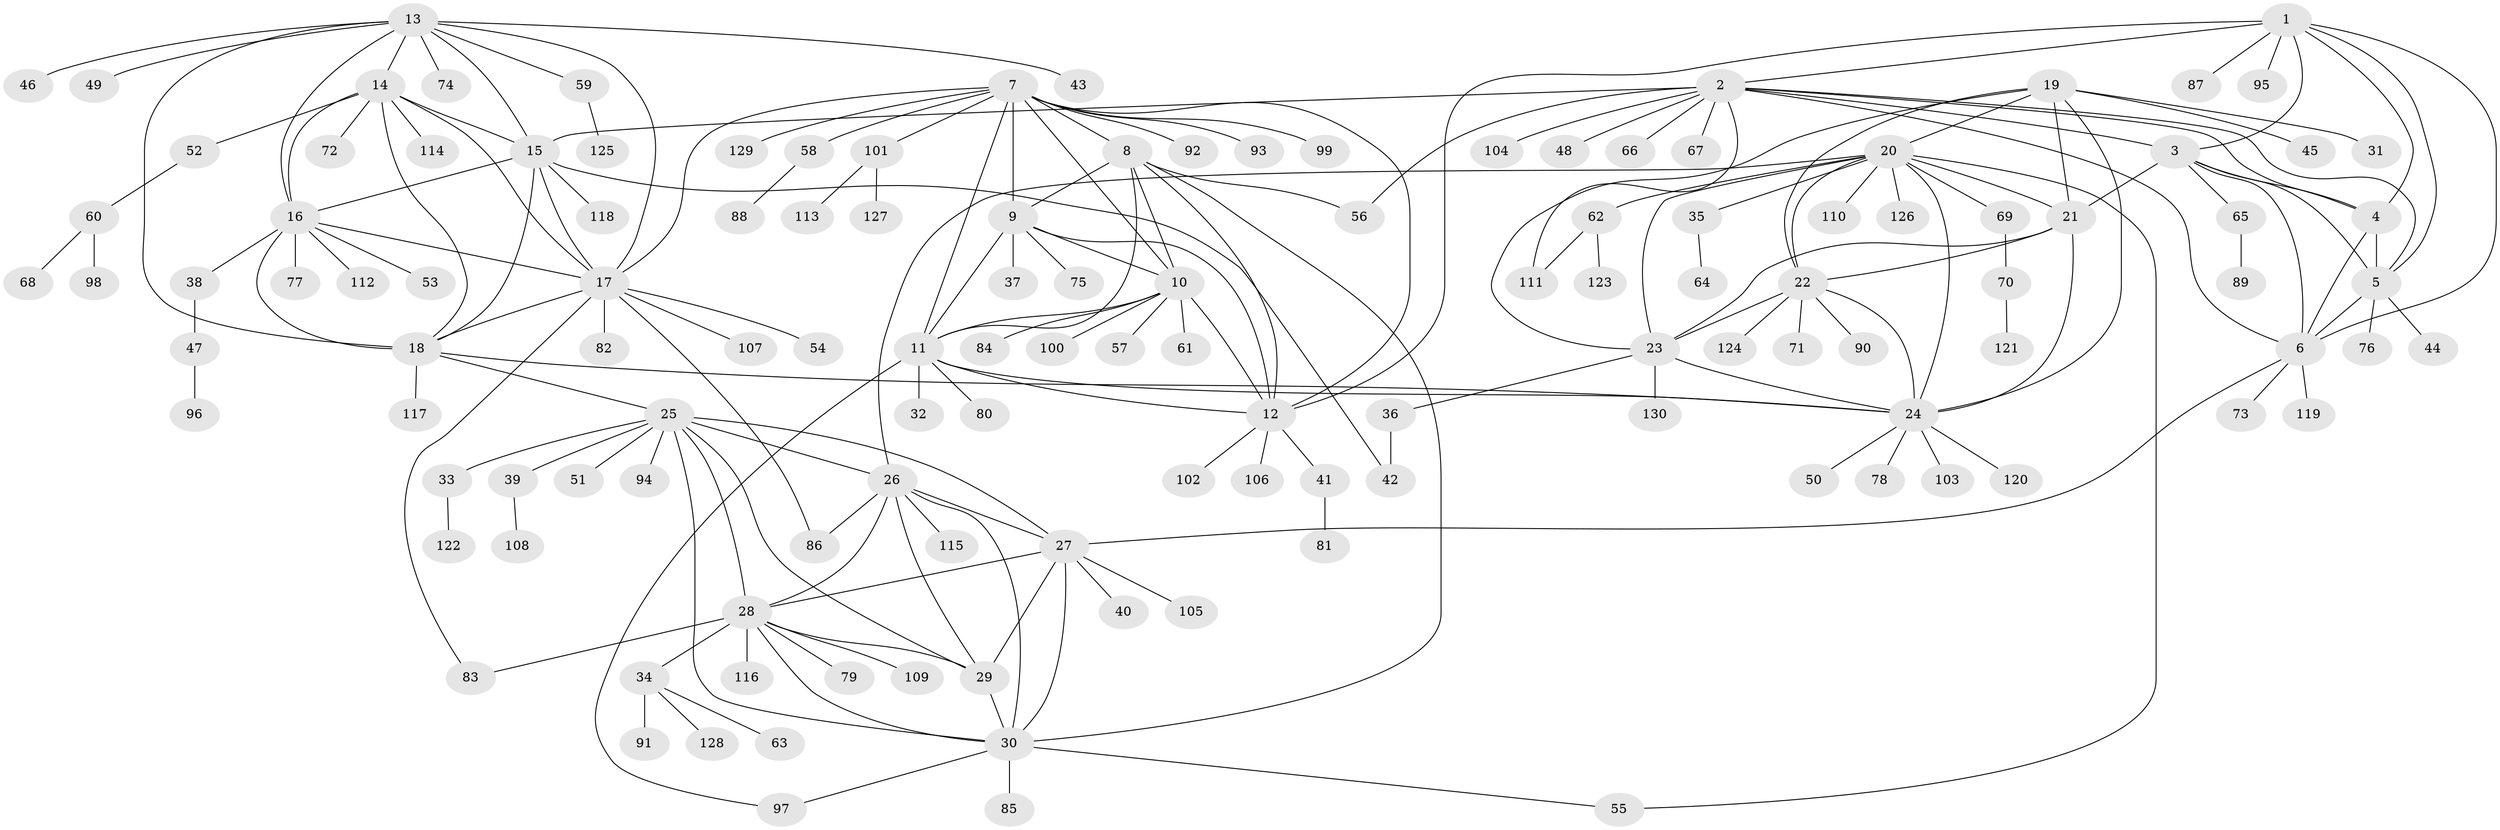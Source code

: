 // coarse degree distribution, {13: 0.01020408163265306, 16: 0.01020408163265306, 9: 0.05102040816326531, 6: 0.030612244897959183, 12: 0.01020408163265306, 8: 0.04081632653061224, 7: 0.04081632653061224, 10: 0.02040816326530612, 11: 0.01020408163265306, 5: 0.01020408163265306, 1: 0.6632653061224489, 3: 0.030612244897959183, 2: 0.07142857142857142}
// Generated by graph-tools (version 1.1) at 2025/24/03/03/25 07:24:17]
// undirected, 130 vertices, 192 edges
graph export_dot {
graph [start="1"]
  node [color=gray90,style=filled];
  1;
  2;
  3;
  4;
  5;
  6;
  7;
  8;
  9;
  10;
  11;
  12;
  13;
  14;
  15;
  16;
  17;
  18;
  19;
  20;
  21;
  22;
  23;
  24;
  25;
  26;
  27;
  28;
  29;
  30;
  31;
  32;
  33;
  34;
  35;
  36;
  37;
  38;
  39;
  40;
  41;
  42;
  43;
  44;
  45;
  46;
  47;
  48;
  49;
  50;
  51;
  52;
  53;
  54;
  55;
  56;
  57;
  58;
  59;
  60;
  61;
  62;
  63;
  64;
  65;
  66;
  67;
  68;
  69;
  70;
  71;
  72;
  73;
  74;
  75;
  76;
  77;
  78;
  79;
  80;
  81;
  82;
  83;
  84;
  85;
  86;
  87;
  88;
  89;
  90;
  91;
  92;
  93;
  94;
  95;
  96;
  97;
  98;
  99;
  100;
  101;
  102;
  103;
  104;
  105;
  106;
  107;
  108;
  109;
  110;
  111;
  112;
  113;
  114;
  115;
  116;
  117;
  118;
  119;
  120;
  121;
  122;
  123;
  124;
  125;
  126;
  127;
  128;
  129;
  130;
  1 -- 2;
  1 -- 3;
  1 -- 4;
  1 -- 5;
  1 -- 6;
  1 -- 12;
  1 -- 87;
  1 -- 95;
  2 -- 3;
  2 -- 4;
  2 -- 5;
  2 -- 6;
  2 -- 15;
  2 -- 48;
  2 -- 56;
  2 -- 66;
  2 -- 67;
  2 -- 104;
  2 -- 111;
  3 -- 4;
  3 -- 5;
  3 -- 6;
  3 -- 21;
  3 -- 65;
  4 -- 5;
  4 -- 6;
  5 -- 6;
  5 -- 44;
  5 -- 76;
  6 -- 27;
  6 -- 73;
  6 -- 119;
  7 -- 8;
  7 -- 9;
  7 -- 10;
  7 -- 11;
  7 -- 12;
  7 -- 17;
  7 -- 58;
  7 -- 92;
  7 -- 93;
  7 -- 99;
  7 -- 101;
  7 -- 129;
  8 -- 9;
  8 -- 10;
  8 -- 11;
  8 -- 12;
  8 -- 30;
  8 -- 56;
  9 -- 10;
  9 -- 11;
  9 -- 12;
  9 -- 37;
  9 -- 75;
  10 -- 11;
  10 -- 12;
  10 -- 57;
  10 -- 61;
  10 -- 84;
  10 -- 100;
  11 -- 12;
  11 -- 24;
  11 -- 32;
  11 -- 80;
  11 -- 97;
  12 -- 41;
  12 -- 102;
  12 -- 106;
  13 -- 14;
  13 -- 15;
  13 -- 16;
  13 -- 17;
  13 -- 18;
  13 -- 43;
  13 -- 46;
  13 -- 49;
  13 -- 59;
  13 -- 74;
  14 -- 15;
  14 -- 16;
  14 -- 17;
  14 -- 18;
  14 -- 52;
  14 -- 72;
  14 -- 114;
  15 -- 16;
  15 -- 17;
  15 -- 18;
  15 -- 42;
  15 -- 118;
  16 -- 17;
  16 -- 18;
  16 -- 38;
  16 -- 53;
  16 -- 77;
  16 -- 112;
  17 -- 18;
  17 -- 54;
  17 -- 82;
  17 -- 83;
  17 -- 86;
  17 -- 107;
  18 -- 24;
  18 -- 25;
  18 -- 117;
  19 -- 20;
  19 -- 21;
  19 -- 22;
  19 -- 23;
  19 -- 24;
  19 -- 31;
  19 -- 45;
  20 -- 21;
  20 -- 22;
  20 -- 23;
  20 -- 24;
  20 -- 26;
  20 -- 35;
  20 -- 55;
  20 -- 62;
  20 -- 69;
  20 -- 110;
  20 -- 126;
  21 -- 22;
  21 -- 23;
  21 -- 24;
  22 -- 23;
  22 -- 24;
  22 -- 71;
  22 -- 90;
  22 -- 124;
  23 -- 24;
  23 -- 36;
  23 -- 130;
  24 -- 50;
  24 -- 78;
  24 -- 103;
  24 -- 120;
  25 -- 26;
  25 -- 27;
  25 -- 28;
  25 -- 29;
  25 -- 30;
  25 -- 33;
  25 -- 39;
  25 -- 51;
  25 -- 94;
  26 -- 27;
  26 -- 28;
  26 -- 29;
  26 -- 30;
  26 -- 86;
  26 -- 115;
  27 -- 28;
  27 -- 29;
  27 -- 30;
  27 -- 40;
  27 -- 105;
  28 -- 29;
  28 -- 30;
  28 -- 34;
  28 -- 79;
  28 -- 83;
  28 -- 109;
  28 -- 116;
  29 -- 30;
  30 -- 55;
  30 -- 85;
  30 -- 97;
  33 -- 122;
  34 -- 63;
  34 -- 91;
  34 -- 128;
  35 -- 64;
  36 -- 42;
  38 -- 47;
  39 -- 108;
  41 -- 81;
  47 -- 96;
  52 -- 60;
  58 -- 88;
  59 -- 125;
  60 -- 68;
  60 -- 98;
  62 -- 111;
  62 -- 123;
  65 -- 89;
  69 -- 70;
  70 -- 121;
  101 -- 113;
  101 -- 127;
}
